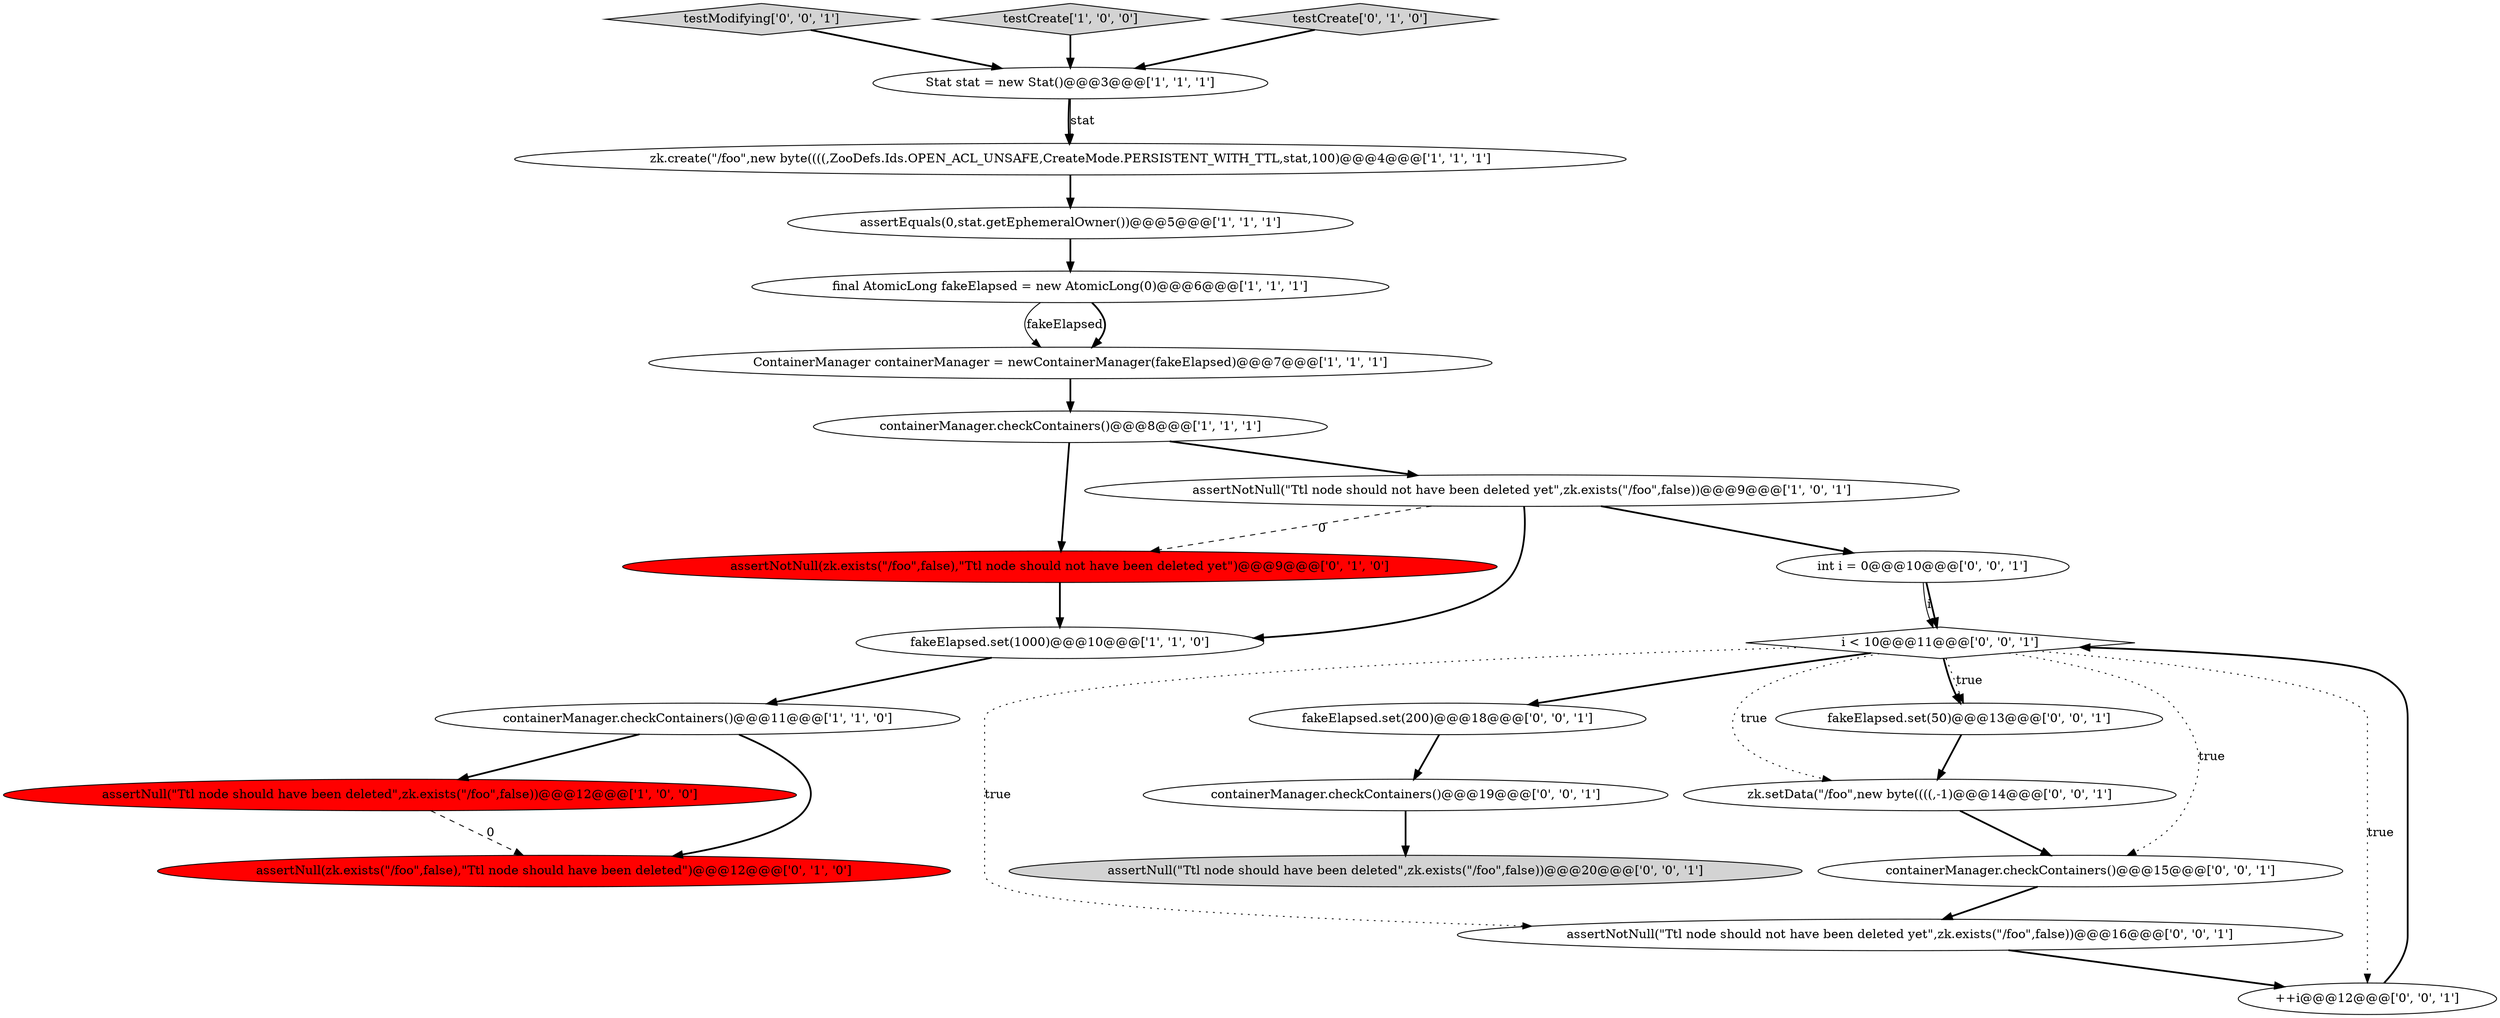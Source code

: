digraph {
19 [style = filled, label = "containerManager.checkContainers()@@@19@@@['0', '0', '1']", fillcolor = white, shape = ellipse image = "AAA0AAABBB3BBB"];
9 [style = filled, label = "containerManager.checkContainers()@@@8@@@['1', '1', '1']", fillcolor = white, shape = ellipse image = "AAA0AAABBB1BBB"];
7 [style = filled, label = "fakeElapsed.set(1000)@@@10@@@['1', '1', '0']", fillcolor = white, shape = ellipse image = "AAA0AAABBB1BBB"];
10 [style = filled, label = "assertNull(\"Ttl node should have been deleted\",zk.exists(\"/foo\",false))@@@12@@@['1', '0', '0']", fillcolor = red, shape = ellipse image = "AAA1AAABBB1BBB"];
20 [style = filled, label = "testModifying['0', '0', '1']", fillcolor = lightgray, shape = diamond image = "AAA0AAABBB3BBB"];
23 [style = filled, label = "assertNotNull(\"Ttl node should not have been deleted yet\",zk.exists(\"/foo\",false))@@@16@@@['0', '0', '1']", fillcolor = white, shape = ellipse image = "AAA0AAABBB3BBB"];
15 [style = filled, label = "fakeElapsed.set(200)@@@18@@@['0', '0', '1']", fillcolor = white, shape = ellipse image = "AAA0AAABBB3BBB"];
4 [style = filled, label = "zk.create(\"/foo\",new byte((((,ZooDefs.Ids.OPEN_ACL_UNSAFE,CreateMode.PERSISTENT_WITH_TTL,stat,100)@@@4@@@['1', '1', '1']", fillcolor = white, shape = ellipse image = "AAA0AAABBB1BBB"];
6 [style = filled, label = "final AtomicLong fakeElapsed = new AtomicLong(0)@@@6@@@['1', '1', '1']", fillcolor = white, shape = ellipse image = "AAA0AAABBB1BBB"];
18 [style = filled, label = "i < 10@@@11@@@['0', '0', '1']", fillcolor = white, shape = diamond image = "AAA0AAABBB3BBB"];
2 [style = filled, label = "testCreate['1', '0', '0']", fillcolor = lightgray, shape = diamond image = "AAA0AAABBB1BBB"];
24 [style = filled, label = "zk.setData(\"/foo\",new byte((((,-1)@@@14@@@['0', '0', '1']", fillcolor = white, shape = ellipse image = "AAA0AAABBB3BBB"];
3 [style = filled, label = "ContainerManager containerManager = newContainerManager(fakeElapsed)@@@7@@@['1', '1', '1']", fillcolor = white, shape = ellipse image = "AAA0AAABBB1BBB"];
22 [style = filled, label = "assertNull(\"Ttl node should have been deleted\",zk.exists(\"/foo\",false))@@@20@@@['0', '0', '1']", fillcolor = lightgray, shape = ellipse image = "AAA0AAABBB3BBB"];
17 [style = filled, label = "fakeElapsed.set(50)@@@13@@@['0', '0', '1']", fillcolor = white, shape = ellipse image = "AAA0AAABBB3BBB"];
14 [style = filled, label = "int i = 0@@@10@@@['0', '0', '1']", fillcolor = white, shape = ellipse image = "AAA0AAABBB3BBB"];
21 [style = filled, label = "containerManager.checkContainers()@@@15@@@['0', '0', '1']", fillcolor = white, shape = ellipse image = "AAA0AAABBB3BBB"];
8 [style = filled, label = "assertEquals(0,stat.getEphemeralOwner())@@@5@@@['1', '1', '1']", fillcolor = white, shape = ellipse image = "AAA0AAABBB1BBB"];
12 [style = filled, label = "assertNotNull(zk.exists(\"/foo\",false),\"Ttl node should not have been deleted yet\")@@@9@@@['0', '1', '0']", fillcolor = red, shape = ellipse image = "AAA1AAABBB2BBB"];
13 [style = filled, label = "assertNull(zk.exists(\"/foo\",false),\"Ttl node should have been deleted\")@@@12@@@['0', '1', '0']", fillcolor = red, shape = ellipse image = "AAA1AAABBB2BBB"];
1 [style = filled, label = "containerManager.checkContainers()@@@11@@@['1', '1', '0']", fillcolor = white, shape = ellipse image = "AAA0AAABBB1BBB"];
0 [style = filled, label = "assertNotNull(\"Ttl node should not have been deleted yet\",zk.exists(\"/foo\",false))@@@9@@@['1', '0', '1']", fillcolor = white, shape = ellipse image = "AAA0AAABBB1BBB"];
5 [style = filled, label = "Stat stat = new Stat()@@@3@@@['1', '1', '1']", fillcolor = white, shape = ellipse image = "AAA0AAABBB1BBB"];
11 [style = filled, label = "testCreate['0', '1', '0']", fillcolor = lightgray, shape = diamond image = "AAA0AAABBB2BBB"];
16 [style = filled, label = "++i@@@12@@@['0', '0', '1']", fillcolor = white, shape = ellipse image = "AAA0AAABBB3BBB"];
6->3 [style = solid, label="fakeElapsed"];
6->3 [style = bold, label=""];
23->16 [style = bold, label=""];
16->18 [style = bold, label=""];
7->1 [style = bold, label=""];
9->0 [style = bold, label=""];
18->16 [style = dotted, label="true"];
18->15 [style = bold, label=""];
18->24 [style = dotted, label="true"];
18->21 [style = dotted, label="true"];
18->17 [style = bold, label=""];
14->18 [style = solid, label="i"];
8->6 [style = bold, label=""];
0->12 [style = dashed, label="0"];
10->13 [style = dashed, label="0"];
15->19 [style = bold, label=""];
1->13 [style = bold, label=""];
12->7 [style = bold, label=""];
20->5 [style = bold, label=""];
0->7 [style = bold, label=""];
3->9 [style = bold, label=""];
11->5 [style = bold, label=""];
0->14 [style = bold, label=""];
17->24 [style = bold, label=""];
24->21 [style = bold, label=""];
5->4 [style = bold, label=""];
4->8 [style = bold, label=""];
5->4 [style = solid, label="stat"];
14->18 [style = bold, label=""];
9->12 [style = bold, label=""];
18->17 [style = dotted, label="true"];
1->10 [style = bold, label=""];
19->22 [style = bold, label=""];
2->5 [style = bold, label=""];
21->23 [style = bold, label=""];
18->23 [style = dotted, label="true"];
}
